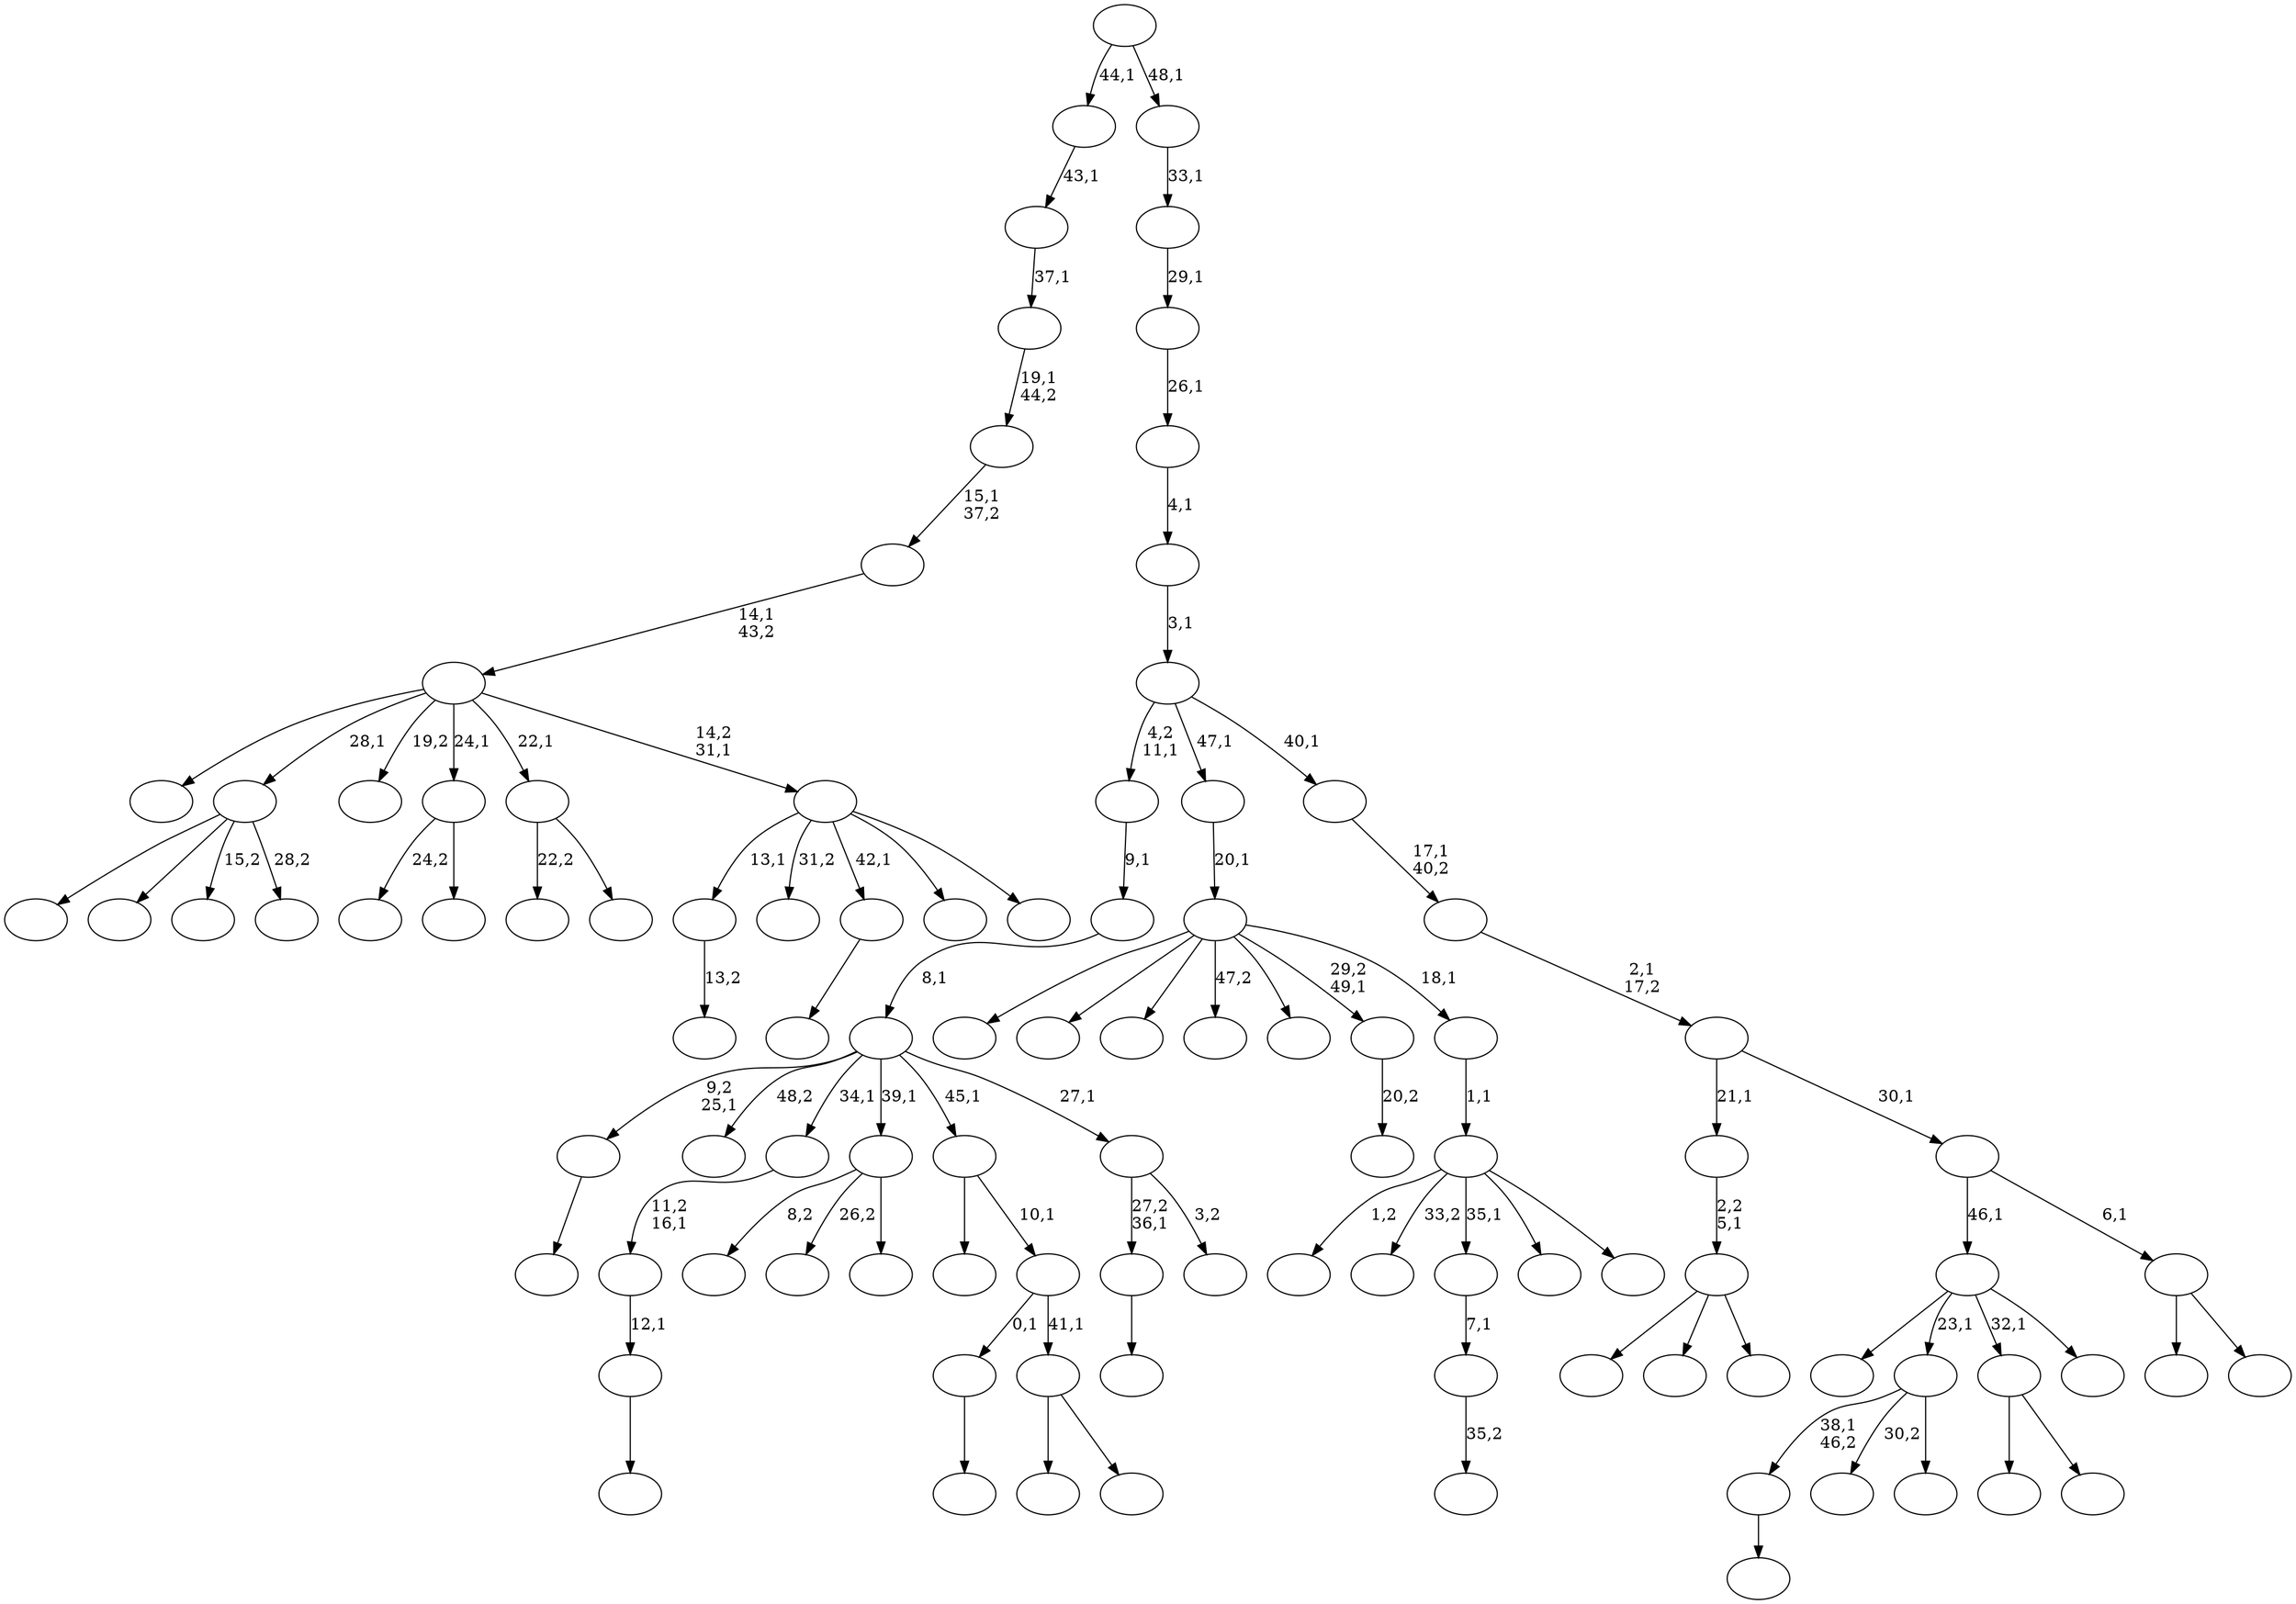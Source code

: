 digraph T {
	100 [label=""]
	99 [label=""]
	98 [label=""]
	97 [label=""]
	96 [label=""]
	95 [label=""]
	94 [label=""]
	93 [label=""]
	92 [label=""]
	91 [label=""]
	90 [label=""]
	89 [label=""]
	88 [label=""]
	87 [label=""]
	86 [label=""]
	85 [label=""]
	84 [label=""]
	83 [label=""]
	82 [label=""]
	81 [label=""]
	80 [label=""]
	79 [label=""]
	78 [label=""]
	77 [label=""]
	76 [label=""]
	75 [label=""]
	74 [label=""]
	73 [label=""]
	72 [label=""]
	71 [label=""]
	70 [label=""]
	69 [label=""]
	68 [label=""]
	67 [label=""]
	66 [label=""]
	65 [label=""]
	64 [label=""]
	63 [label=""]
	62 [label=""]
	61 [label=""]
	60 [label=""]
	59 [label=""]
	58 [label=""]
	57 [label=""]
	56 [label=""]
	55 [label=""]
	54 [label=""]
	53 [label=""]
	52 [label=""]
	51 [label=""]
	50 [label=""]
	49 [label=""]
	48 [label=""]
	47 [label=""]
	46 [label=""]
	45 [label=""]
	44 [label=""]
	43 [label=""]
	42 [label=""]
	41 [label=""]
	40 [label=""]
	39 [label=""]
	38 [label=""]
	37 [label=""]
	36 [label=""]
	35 [label=""]
	34 [label=""]
	33 [label=""]
	32 [label=""]
	31 [label=""]
	30 [label=""]
	29 [label=""]
	28 [label=""]
	27 [label=""]
	26 [label=""]
	25 [label=""]
	24 [label=""]
	23 [label=""]
	22 [label=""]
	21 [label=""]
	20 [label=""]
	19 [label=""]
	18 [label=""]
	17 [label=""]
	16 [label=""]
	15 [label=""]
	14 [label=""]
	13 [label=""]
	12 [label=""]
	11 [label=""]
	10 [label=""]
	9 [label=""]
	8 [label=""]
	7 [label=""]
	6 [label=""]
	5 [label=""]
	4 [label=""]
	3 [label=""]
	2 [label=""]
	1 [label=""]
	0 [label=""]
	97 -> 98 [label=""]
	94 -> 95 [label="13,2"]
	92 -> 93 [label=""]
	87 -> 88 [label=""]
	85 -> 86 [label=""]
	79 -> 80 [label=""]
	70 -> 71 [label="35,2"]
	69 -> 70 [label="7,1"]
	65 -> 89 [label=""]
	65 -> 68 [label=""]
	65 -> 66 [label=""]
	64 -> 65 [label="2,2\n5,1"]
	62 -> 84 [label=""]
	62 -> 76 [label=""]
	62 -> 67 [label="15,2"]
	62 -> 63 [label="28,2"]
	56 -> 57 [label=""]
	55 -> 56 [label="12,1"]
	54 -> 55 [label="11,2\n16,1"]
	52 -> 85 [label="38,1\n46,2"]
	52 -> 83 [label="30,2"]
	52 -> 53 [label=""]
	49 -> 73 [label="8,2"]
	49 -> 58 [label="26,2"]
	49 -> 50 [label=""]
	45 -> 51 [label=""]
	45 -> 46 [label=""]
	43 -> 59 [label=""]
	43 -> 44 [label=""]
	42 -> 97 [label="0,1"]
	42 -> 43 [label="41,1"]
	41 -> 100 [label=""]
	41 -> 42 [label="10,1"]
	39 -> 40 [label="20,2"]
	36 -> 38 [label="24,2"]
	36 -> 37 [label=""]
	33 -> 96 [label="22,2"]
	33 -> 34 [label=""]
	31 -> 78 [label=""]
	31 -> 52 [label="23,1"]
	31 -> 45 [label="32,1"]
	31 -> 32 [label=""]
	29 -> 92 [label="27,2\n36,1"]
	29 -> 30 [label="3,2"]
	28 -> 87 [label="9,2\n25,1"]
	28 -> 74 [label="48,2"]
	28 -> 54 [label="34,1"]
	28 -> 49 [label="39,1"]
	28 -> 41 [label="45,1"]
	28 -> 29 [label="27,1"]
	27 -> 28 [label="8,1"]
	26 -> 27 [label="9,1"]
	24 -> 91 [label="1,2"]
	24 -> 90 [label="33,2"]
	24 -> 69 [label="35,1"]
	24 -> 61 [label=""]
	24 -> 25 [label=""]
	23 -> 24 [label="1,1"]
	22 -> 99 [label=""]
	22 -> 81 [label=""]
	22 -> 77 [label=""]
	22 -> 48 [label="47,2"]
	22 -> 47 [label=""]
	22 -> 39 [label="29,2\n49,1"]
	22 -> 23 [label="18,1"]
	21 -> 22 [label="20,1"]
	19 -> 94 [label="13,1"]
	19 -> 82 [label="31,2"]
	19 -> 79 [label="42,1"]
	19 -> 35 [label=""]
	19 -> 20 [label=""]
	18 -> 72 [label=""]
	18 -> 62 [label="28,1"]
	18 -> 60 [label="19,2"]
	18 -> 36 [label="24,1"]
	18 -> 33 [label="22,1"]
	18 -> 19 [label="14,2\n31,1"]
	17 -> 18 [label="14,1\n43,2"]
	16 -> 17 [label="15,1\n37,2"]
	15 -> 16 [label="19,1\n44,2"]
	14 -> 15 [label="37,1"]
	13 -> 14 [label="43,1"]
	11 -> 75 [label=""]
	11 -> 12 [label=""]
	10 -> 31 [label="46,1"]
	10 -> 11 [label="6,1"]
	9 -> 64 [label="21,1"]
	9 -> 10 [label="30,1"]
	8 -> 9 [label="2,1\n17,2"]
	7 -> 8 [label="17,1\n40,2"]
	6 -> 26 [label="4,2\n11,1"]
	6 -> 21 [label="47,1"]
	6 -> 7 [label="40,1"]
	5 -> 6 [label="3,1"]
	4 -> 5 [label="4,1"]
	3 -> 4 [label="26,1"]
	2 -> 3 [label="29,1"]
	1 -> 2 [label="33,1"]
	0 -> 13 [label="44,1"]
	0 -> 1 [label="48,1"]
}
